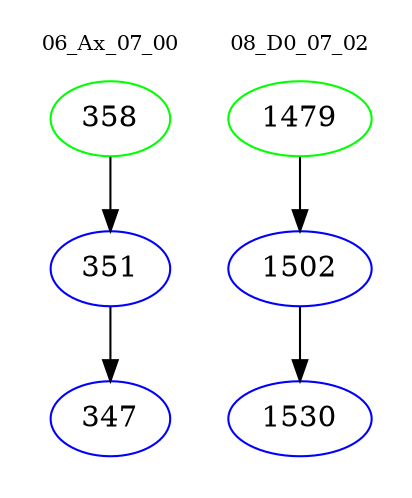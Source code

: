 digraph{
subgraph cluster_0 {
color = white
label = "06_Ax_07_00";
fontsize=10;
T0_358 [label="358", color="green"]
T0_358 -> T0_351 [color="black"]
T0_351 [label="351", color="blue"]
T0_351 -> T0_347 [color="black"]
T0_347 [label="347", color="blue"]
}
subgraph cluster_1 {
color = white
label = "08_D0_07_02";
fontsize=10;
T1_1479 [label="1479", color="green"]
T1_1479 -> T1_1502 [color="black"]
T1_1502 [label="1502", color="blue"]
T1_1502 -> T1_1530 [color="black"]
T1_1530 [label="1530", color="blue"]
}
}
